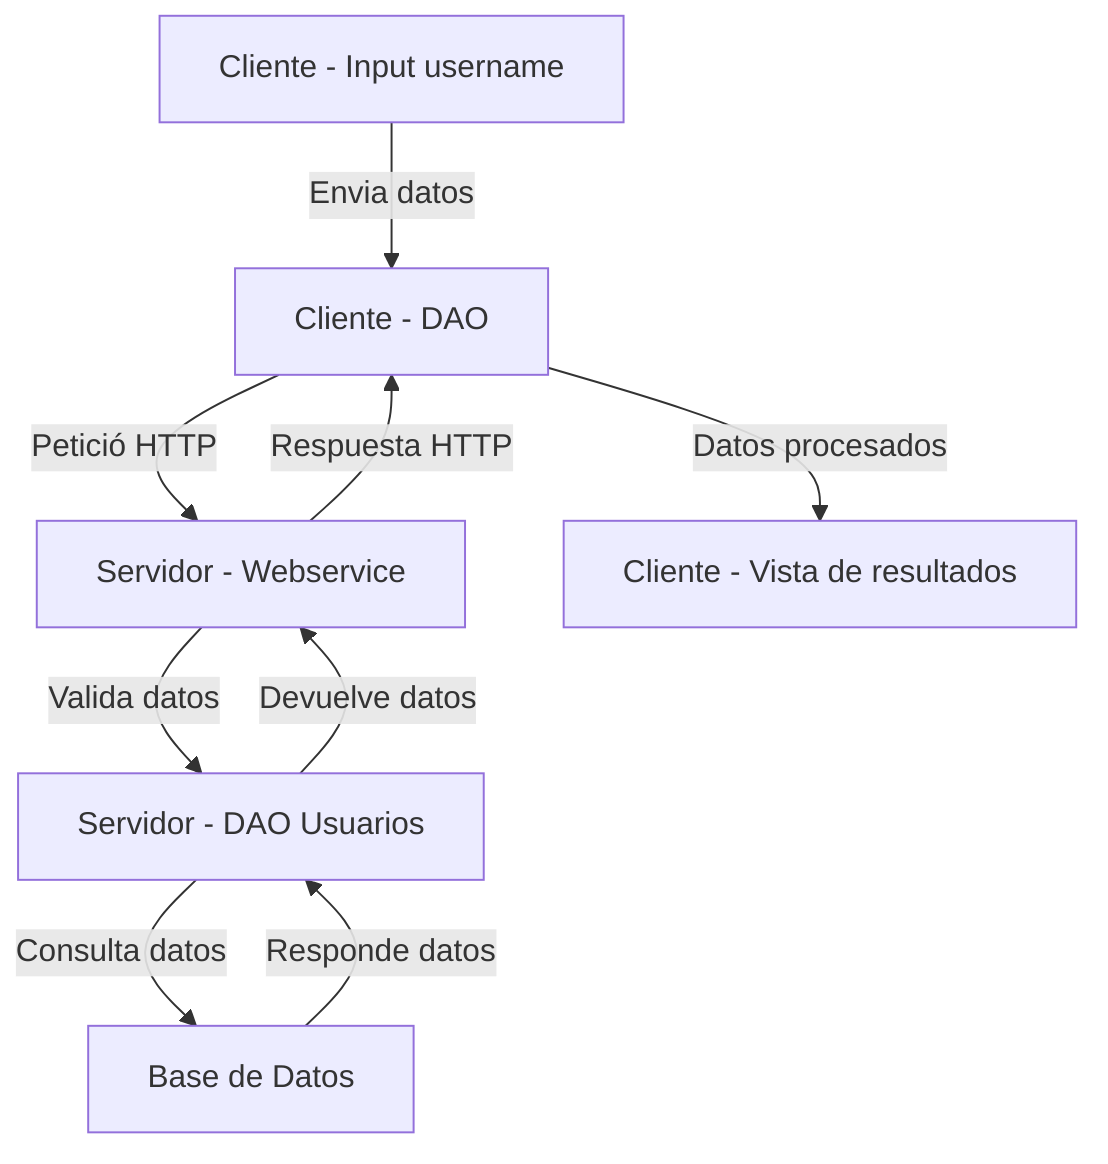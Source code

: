 flowchart TD
    A[Cliente - Input  username] -->|Envia datos| B[Cliente - DAO]
    B -->|Petició HTTP| C[Servidor - Webservice]
    C -->|Valida datos| D[Servidor - DAO Usuarios]
    D -->|Consulta datos| E[Base de Datos]
    E -->|Responde datos| D
    D -->|Devuelve datos| C
    C -->|Respuesta HTTP| B
    B -->|Datos procesados| F[Cliente - Vista de resultados]